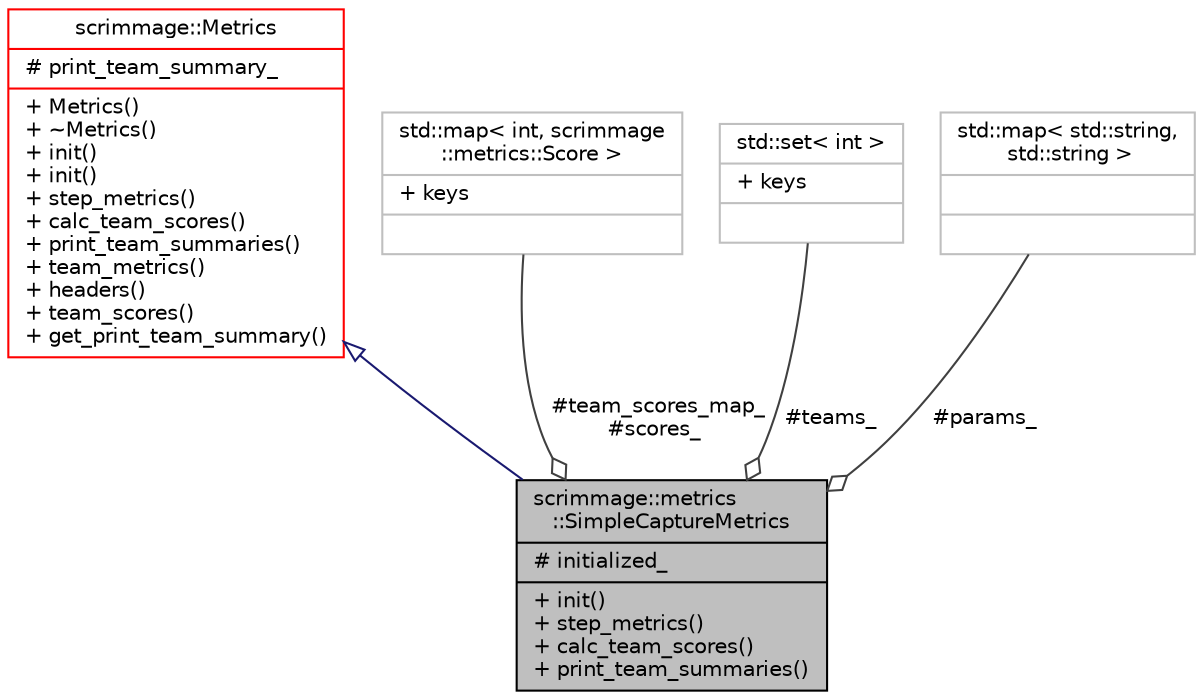 digraph "scrimmage::metrics::SimpleCaptureMetrics"
{
 // LATEX_PDF_SIZE
  edge [fontname="Helvetica",fontsize="10",labelfontname="Helvetica",labelfontsize="10"];
  node [fontname="Helvetica",fontsize="10",shape=record];
  Node1 [label="{scrimmage::metrics\l::SimpleCaptureMetrics\n|# initialized_\l|+ init()\l+ step_metrics()\l+ calc_team_scores()\l+ print_team_summaries()\l}",height=0.2,width=0.4,color="black", fillcolor="grey75", style="filled", fontcolor="black",tooltip=" "];
  Node2 -> Node1 [dir="back",color="midnightblue",fontsize="10",style="solid",arrowtail="onormal",fontname="Helvetica"];
  Node2 [label="{scrimmage::Metrics\n|# print_team_summary_\l|+ Metrics()\l+ ~Metrics()\l+ init()\l+ init()\l+ step_metrics()\l+ calc_team_scores()\l+ print_team_summaries()\l+ team_metrics()\l+ headers()\l+ team_scores()\l+ get_print_team_summary()\l}",height=0.2,width=0.4,color="red", fillcolor="white", style="filled",URL="$classscrimmage_1_1Metrics.html",tooltip=" "];
  Node96 -> Node1 [color="grey25",fontsize="10",style="solid",label=" #team_scores_map_\n#scores_" ,arrowhead="odiamond",fontname="Helvetica"];
  Node96 [label="{std::map\< int, scrimmage\l::metrics::Score \>\n|+ keys\l|}",height=0.2,width=0.4,color="grey75", fillcolor="white", style="filled",tooltip=" "];
  Node98 -> Node1 [color="grey25",fontsize="10",style="solid",label=" #teams_" ,arrowhead="odiamond",fontname="Helvetica"];
  Node98 [label="{std::set\< int \>\n|+ keys\l|}",height=0.2,width=0.4,color="grey75", fillcolor="white", style="filled",tooltip=" "];
  Node72 -> Node1 [color="grey25",fontsize="10",style="solid",label=" #params_" ,arrowhead="odiamond",fontname="Helvetica"];
  Node72 [label="{std::map\< std::string,\l std::string \>\n||}",height=0.2,width=0.4,color="grey75", fillcolor="white", style="filled",tooltip=" "];
}
